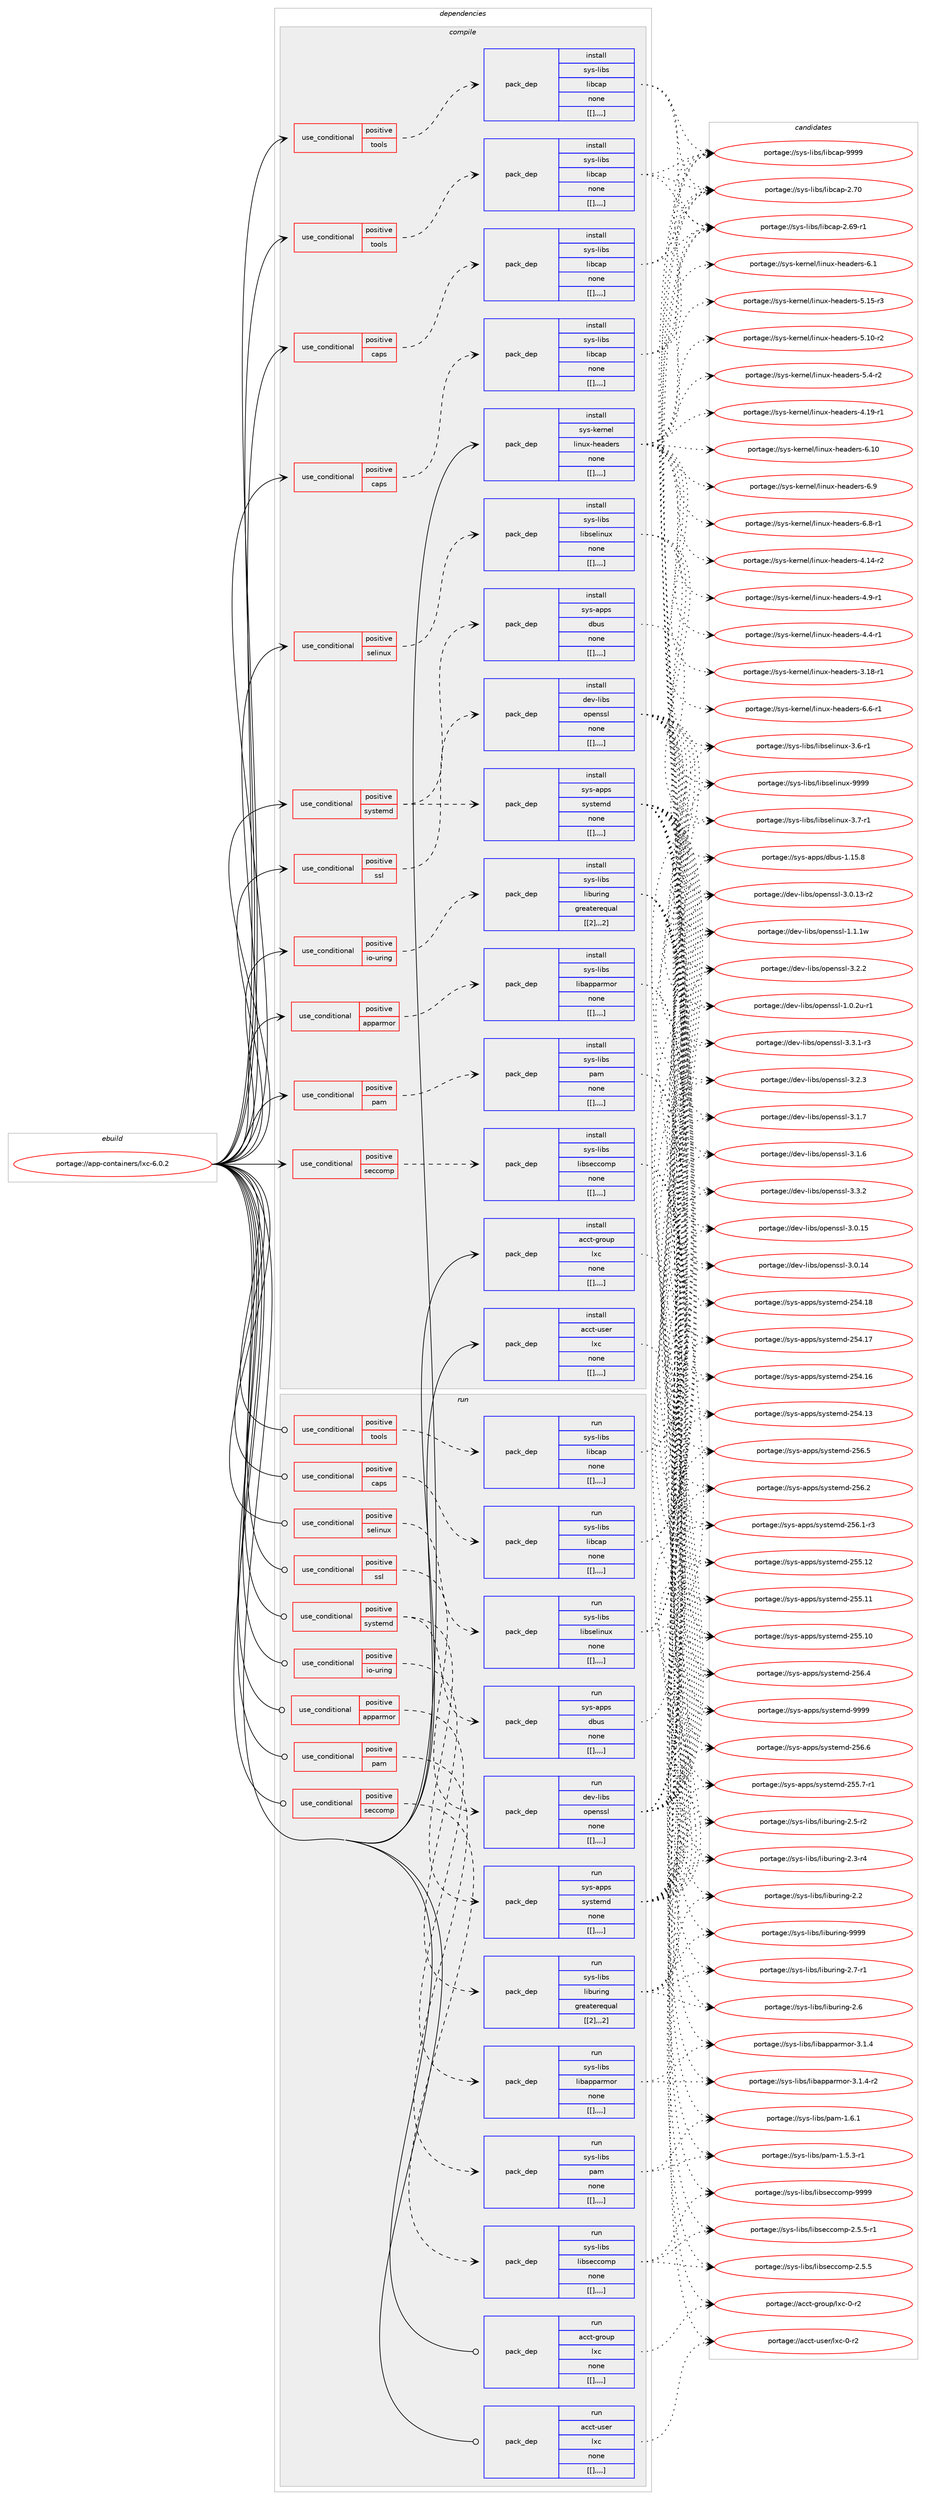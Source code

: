digraph prolog {

# *************
# Graph options
# *************

newrank=true;
concentrate=true;
compound=true;
graph [rankdir=LR,fontname=Helvetica,fontsize=10,ranksep=1.5];#, ranksep=2.5, nodesep=0.2];
edge  [arrowhead=vee];
node  [fontname=Helvetica,fontsize=10];

# **********
# The ebuild
# **********

subgraph cluster_leftcol {
color=gray;
label=<<i>ebuild</i>>;
id [label="portage://app-containers/lxc-6.0.2", color=red, width=4, href="../app-containers/lxc-6.0.2.svg"];
}

# ****************
# The dependencies
# ****************

subgraph cluster_midcol {
color=gray;
label=<<i>dependencies</i>>;
subgraph cluster_compile {
fillcolor="#eeeeee";
style=filled;
label=<<i>compile</i>>;
subgraph cond3276 {
dependency11969 [label=<<TABLE BORDER="0" CELLBORDER="1" CELLSPACING="0" CELLPADDING="4"><TR><TD ROWSPAN="3" CELLPADDING="10">use_conditional</TD></TR><TR><TD>positive</TD></TR><TR><TD>apparmor</TD></TR></TABLE>>, shape=none, color=red];
subgraph pack8631 {
dependency11970 [label=<<TABLE BORDER="0" CELLBORDER="1" CELLSPACING="0" CELLPADDING="4" WIDTH="220"><TR><TD ROWSPAN="6" CELLPADDING="30">pack_dep</TD></TR><TR><TD WIDTH="110">install</TD></TR><TR><TD>sys-libs</TD></TR><TR><TD>libapparmor</TD></TR><TR><TD>none</TD></TR><TR><TD>[[],,,,]</TD></TR></TABLE>>, shape=none, color=blue];
}
dependency11969:e -> dependency11970:w [weight=20,style="dashed",arrowhead="vee"];
}
id:e -> dependency11969:w [weight=20,style="solid",arrowhead="vee"];
subgraph cond3277 {
dependency11971 [label=<<TABLE BORDER="0" CELLBORDER="1" CELLSPACING="0" CELLPADDING="4"><TR><TD ROWSPAN="3" CELLPADDING="10">use_conditional</TD></TR><TR><TD>positive</TD></TR><TR><TD>caps</TD></TR></TABLE>>, shape=none, color=red];
subgraph pack8632 {
dependency11972 [label=<<TABLE BORDER="0" CELLBORDER="1" CELLSPACING="0" CELLPADDING="4" WIDTH="220"><TR><TD ROWSPAN="6" CELLPADDING="30">pack_dep</TD></TR><TR><TD WIDTH="110">install</TD></TR><TR><TD>sys-libs</TD></TR><TR><TD>libcap</TD></TR><TR><TD>none</TD></TR><TR><TD>[[],,,,]</TD></TR></TABLE>>, shape=none, color=blue];
}
dependency11971:e -> dependency11972:w [weight=20,style="dashed",arrowhead="vee"];
}
id:e -> dependency11971:w [weight=20,style="solid",arrowhead="vee"];
subgraph cond3278 {
dependency11973 [label=<<TABLE BORDER="0" CELLBORDER="1" CELLSPACING="0" CELLPADDING="4"><TR><TD ROWSPAN="3" CELLPADDING="10">use_conditional</TD></TR><TR><TD>positive</TD></TR><TR><TD>caps</TD></TR></TABLE>>, shape=none, color=red];
subgraph pack8633 {
dependency11974 [label=<<TABLE BORDER="0" CELLBORDER="1" CELLSPACING="0" CELLPADDING="4" WIDTH="220"><TR><TD ROWSPAN="6" CELLPADDING="30">pack_dep</TD></TR><TR><TD WIDTH="110">install</TD></TR><TR><TD>sys-libs</TD></TR><TR><TD>libcap</TD></TR><TR><TD>none</TD></TR><TR><TD>[[],,,,]</TD></TR></TABLE>>, shape=none, color=blue];
}
dependency11973:e -> dependency11974:w [weight=20,style="dashed",arrowhead="vee"];
}
id:e -> dependency11973:w [weight=20,style="solid",arrowhead="vee"];
subgraph cond3279 {
dependency11975 [label=<<TABLE BORDER="0" CELLBORDER="1" CELLSPACING="0" CELLPADDING="4"><TR><TD ROWSPAN="3" CELLPADDING="10">use_conditional</TD></TR><TR><TD>positive</TD></TR><TR><TD>io-uring</TD></TR></TABLE>>, shape=none, color=red];
subgraph pack8634 {
dependency11976 [label=<<TABLE BORDER="0" CELLBORDER="1" CELLSPACING="0" CELLPADDING="4" WIDTH="220"><TR><TD ROWSPAN="6" CELLPADDING="30">pack_dep</TD></TR><TR><TD WIDTH="110">install</TD></TR><TR><TD>sys-libs</TD></TR><TR><TD>liburing</TD></TR><TR><TD>greaterequal</TD></TR><TR><TD>[[2],,,2]</TD></TR></TABLE>>, shape=none, color=blue];
}
dependency11975:e -> dependency11976:w [weight=20,style="dashed",arrowhead="vee"];
}
id:e -> dependency11975:w [weight=20,style="solid",arrowhead="vee"];
subgraph cond3280 {
dependency11977 [label=<<TABLE BORDER="0" CELLBORDER="1" CELLSPACING="0" CELLPADDING="4"><TR><TD ROWSPAN="3" CELLPADDING="10">use_conditional</TD></TR><TR><TD>positive</TD></TR><TR><TD>pam</TD></TR></TABLE>>, shape=none, color=red];
subgraph pack8635 {
dependency11978 [label=<<TABLE BORDER="0" CELLBORDER="1" CELLSPACING="0" CELLPADDING="4" WIDTH="220"><TR><TD ROWSPAN="6" CELLPADDING="30">pack_dep</TD></TR><TR><TD WIDTH="110">install</TD></TR><TR><TD>sys-libs</TD></TR><TR><TD>pam</TD></TR><TR><TD>none</TD></TR><TR><TD>[[],,,,]</TD></TR></TABLE>>, shape=none, color=blue];
}
dependency11977:e -> dependency11978:w [weight=20,style="dashed",arrowhead="vee"];
}
id:e -> dependency11977:w [weight=20,style="solid",arrowhead="vee"];
subgraph cond3281 {
dependency11979 [label=<<TABLE BORDER="0" CELLBORDER="1" CELLSPACING="0" CELLPADDING="4"><TR><TD ROWSPAN="3" CELLPADDING="10">use_conditional</TD></TR><TR><TD>positive</TD></TR><TR><TD>seccomp</TD></TR></TABLE>>, shape=none, color=red];
subgraph pack8636 {
dependency11980 [label=<<TABLE BORDER="0" CELLBORDER="1" CELLSPACING="0" CELLPADDING="4" WIDTH="220"><TR><TD ROWSPAN="6" CELLPADDING="30">pack_dep</TD></TR><TR><TD WIDTH="110">install</TD></TR><TR><TD>sys-libs</TD></TR><TR><TD>libseccomp</TD></TR><TR><TD>none</TD></TR><TR><TD>[[],,,,]</TD></TR></TABLE>>, shape=none, color=blue];
}
dependency11979:e -> dependency11980:w [weight=20,style="dashed",arrowhead="vee"];
}
id:e -> dependency11979:w [weight=20,style="solid",arrowhead="vee"];
subgraph cond3282 {
dependency11981 [label=<<TABLE BORDER="0" CELLBORDER="1" CELLSPACING="0" CELLPADDING="4"><TR><TD ROWSPAN="3" CELLPADDING="10">use_conditional</TD></TR><TR><TD>positive</TD></TR><TR><TD>selinux</TD></TR></TABLE>>, shape=none, color=red];
subgraph pack8637 {
dependency11982 [label=<<TABLE BORDER="0" CELLBORDER="1" CELLSPACING="0" CELLPADDING="4" WIDTH="220"><TR><TD ROWSPAN="6" CELLPADDING="30">pack_dep</TD></TR><TR><TD WIDTH="110">install</TD></TR><TR><TD>sys-libs</TD></TR><TR><TD>libselinux</TD></TR><TR><TD>none</TD></TR><TR><TD>[[],,,,]</TD></TR></TABLE>>, shape=none, color=blue];
}
dependency11981:e -> dependency11982:w [weight=20,style="dashed",arrowhead="vee"];
}
id:e -> dependency11981:w [weight=20,style="solid",arrowhead="vee"];
subgraph cond3283 {
dependency11983 [label=<<TABLE BORDER="0" CELLBORDER="1" CELLSPACING="0" CELLPADDING="4"><TR><TD ROWSPAN="3" CELLPADDING="10">use_conditional</TD></TR><TR><TD>positive</TD></TR><TR><TD>ssl</TD></TR></TABLE>>, shape=none, color=red];
subgraph pack8638 {
dependency11984 [label=<<TABLE BORDER="0" CELLBORDER="1" CELLSPACING="0" CELLPADDING="4" WIDTH="220"><TR><TD ROWSPAN="6" CELLPADDING="30">pack_dep</TD></TR><TR><TD WIDTH="110">install</TD></TR><TR><TD>dev-libs</TD></TR><TR><TD>openssl</TD></TR><TR><TD>none</TD></TR><TR><TD>[[],,,,]</TD></TR></TABLE>>, shape=none, color=blue];
}
dependency11983:e -> dependency11984:w [weight=20,style="dashed",arrowhead="vee"];
}
id:e -> dependency11983:w [weight=20,style="solid",arrowhead="vee"];
subgraph cond3284 {
dependency11985 [label=<<TABLE BORDER="0" CELLBORDER="1" CELLSPACING="0" CELLPADDING="4"><TR><TD ROWSPAN="3" CELLPADDING="10">use_conditional</TD></TR><TR><TD>positive</TD></TR><TR><TD>systemd</TD></TR></TABLE>>, shape=none, color=red];
subgraph pack8639 {
dependency11986 [label=<<TABLE BORDER="0" CELLBORDER="1" CELLSPACING="0" CELLPADDING="4" WIDTH="220"><TR><TD ROWSPAN="6" CELLPADDING="30">pack_dep</TD></TR><TR><TD WIDTH="110">install</TD></TR><TR><TD>sys-apps</TD></TR><TR><TD>dbus</TD></TR><TR><TD>none</TD></TR><TR><TD>[[],,,,]</TD></TR></TABLE>>, shape=none, color=blue];
}
dependency11985:e -> dependency11986:w [weight=20,style="dashed",arrowhead="vee"];
subgraph pack8640 {
dependency11987 [label=<<TABLE BORDER="0" CELLBORDER="1" CELLSPACING="0" CELLPADDING="4" WIDTH="220"><TR><TD ROWSPAN="6" CELLPADDING="30">pack_dep</TD></TR><TR><TD WIDTH="110">install</TD></TR><TR><TD>sys-apps</TD></TR><TR><TD>systemd</TD></TR><TR><TD>none</TD></TR><TR><TD>[[],,,,]</TD></TR></TABLE>>, shape=none, color=blue];
}
dependency11985:e -> dependency11987:w [weight=20,style="dashed",arrowhead="vee"];
}
id:e -> dependency11985:w [weight=20,style="solid",arrowhead="vee"];
subgraph cond3285 {
dependency11988 [label=<<TABLE BORDER="0" CELLBORDER="1" CELLSPACING="0" CELLPADDING="4"><TR><TD ROWSPAN="3" CELLPADDING="10">use_conditional</TD></TR><TR><TD>positive</TD></TR><TR><TD>tools</TD></TR></TABLE>>, shape=none, color=red];
subgraph pack8641 {
dependency11989 [label=<<TABLE BORDER="0" CELLBORDER="1" CELLSPACING="0" CELLPADDING="4" WIDTH="220"><TR><TD ROWSPAN="6" CELLPADDING="30">pack_dep</TD></TR><TR><TD WIDTH="110">install</TD></TR><TR><TD>sys-libs</TD></TR><TR><TD>libcap</TD></TR><TR><TD>none</TD></TR><TR><TD>[[],,,,]</TD></TR></TABLE>>, shape=none, color=blue];
}
dependency11988:e -> dependency11989:w [weight=20,style="dashed",arrowhead="vee"];
}
id:e -> dependency11988:w [weight=20,style="solid",arrowhead="vee"];
subgraph cond3286 {
dependency11990 [label=<<TABLE BORDER="0" CELLBORDER="1" CELLSPACING="0" CELLPADDING="4"><TR><TD ROWSPAN="3" CELLPADDING="10">use_conditional</TD></TR><TR><TD>positive</TD></TR><TR><TD>tools</TD></TR></TABLE>>, shape=none, color=red];
subgraph pack8642 {
dependency11991 [label=<<TABLE BORDER="0" CELLBORDER="1" CELLSPACING="0" CELLPADDING="4" WIDTH="220"><TR><TD ROWSPAN="6" CELLPADDING="30">pack_dep</TD></TR><TR><TD WIDTH="110">install</TD></TR><TR><TD>sys-libs</TD></TR><TR><TD>libcap</TD></TR><TR><TD>none</TD></TR><TR><TD>[[],,,,]</TD></TR></TABLE>>, shape=none, color=blue];
}
dependency11990:e -> dependency11991:w [weight=20,style="dashed",arrowhead="vee"];
}
id:e -> dependency11990:w [weight=20,style="solid",arrowhead="vee"];
subgraph pack8643 {
dependency11992 [label=<<TABLE BORDER="0" CELLBORDER="1" CELLSPACING="0" CELLPADDING="4" WIDTH="220"><TR><TD ROWSPAN="6" CELLPADDING="30">pack_dep</TD></TR><TR><TD WIDTH="110">install</TD></TR><TR><TD>acct-group</TD></TR><TR><TD>lxc</TD></TR><TR><TD>none</TD></TR><TR><TD>[[],,,,]</TD></TR></TABLE>>, shape=none, color=blue];
}
id:e -> dependency11992:w [weight=20,style="solid",arrowhead="vee"];
subgraph pack8644 {
dependency11993 [label=<<TABLE BORDER="0" CELLBORDER="1" CELLSPACING="0" CELLPADDING="4" WIDTH="220"><TR><TD ROWSPAN="6" CELLPADDING="30">pack_dep</TD></TR><TR><TD WIDTH="110">install</TD></TR><TR><TD>acct-user</TD></TR><TR><TD>lxc</TD></TR><TR><TD>none</TD></TR><TR><TD>[[],,,,]</TD></TR></TABLE>>, shape=none, color=blue];
}
id:e -> dependency11993:w [weight=20,style="solid",arrowhead="vee"];
subgraph pack8645 {
dependency11994 [label=<<TABLE BORDER="0" CELLBORDER="1" CELLSPACING="0" CELLPADDING="4" WIDTH="220"><TR><TD ROWSPAN="6" CELLPADDING="30">pack_dep</TD></TR><TR><TD WIDTH="110">install</TD></TR><TR><TD>sys-kernel</TD></TR><TR><TD>linux-headers</TD></TR><TR><TD>none</TD></TR><TR><TD>[[],,,,]</TD></TR></TABLE>>, shape=none, color=blue];
}
id:e -> dependency11994:w [weight=20,style="solid",arrowhead="vee"];
}
subgraph cluster_compileandrun {
fillcolor="#eeeeee";
style=filled;
label=<<i>compile and run</i>>;
}
subgraph cluster_run {
fillcolor="#eeeeee";
style=filled;
label=<<i>run</i>>;
subgraph cond3287 {
dependency11995 [label=<<TABLE BORDER="0" CELLBORDER="1" CELLSPACING="0" CELLPADDING="4"><TR><TD ROWSPAN="3" CELLPADDING="10">use_conditional</TD></TR><TR><TD>positive</TD></TR><TR><TD>apparmor</TD></TR></TABLE>>, shape=none, color=red];
subgraph pack8646 {
dependency11996 [label=<<TABLE BORDER="0" CELLBORDER="1" CELLSPACING="0" CELLPADDING="4" WIDTH="220"><TR><TD ROWSPAN="6" CELLPADDING="30">pack_dep</TD></TR><TR><TD WIDTH="110">run</TD></TR><TR><TD>sys-libs</TD></TR><TR><TD>libapparmor</TD></TR><TR><TD>none</TD></TR><TR><TD>[[],,,,]</TD></TR></TABLE>>, shape=none, color=blue];
}
dependency11995:e -> dependency11996:w [weight=20,style="dashed",arrowhead="vee"];
}
id:e -> dependency11995:w [weight=20,style="solid",arrowhead="odot"];
subgraph cond3288 {
dependency11997 [label=<<TABLE BORDER="0" CELLBORDER="1" CELLSPACING="0" CELLPADDING="4"><TR><TD ROWSPAN="3" CELLPADDING="10">use_conditional</TD></TR><TR><TD>positive</TD></TR><TR><TD>caps</TD></TR></TABLE>>, shape=none, color=red];
subgraph pack8647 {
dependency11998 [label=<<TABLE BORDER="0" CELLBORDER="1" CELLSPACING="0" CELLPADDING="4" WIDTH="220"><TR><TD ROWSPAN="6" CELLPADDING="30">pack_dep</TD></TR><TR><TD WIDTH="110">run</TD></TR><TR><TD>sys-libs</TD></TR><TR><TD>libcap</TD></TR><TR><TD>none</TD></TR><TR><TD>[[],,,,]</TD></TR></TABLE>>, shape=none, color=blue];
}
dependency11997:e -> dependency11998:w [weight=20,style="dashed",arrowhead="vee"];
}
id:e -> dependency11997:w [weight=20,style="solid",arrowhead="odot"];
subgraph cond3289 {
dependency11999 [label=<<TABLE BORDER="0" CELLBORDER="1" CELLSPACING="0" CELLPADDING="4"><TR><TD ROWSPAN="3" CELLPADDING="10">use_conditional</TD></TR><TR><TD>positive</TD></TR><TR><TD>io-uring</TD></TR></TABLE>>, shape=none, color=red];
subgraph pack8648 {
dependency12000 [label=<<TABLE BORDER="0" CELLBORDER="1" CELLSPACING="0" CELLPADDING="4" WIDTH="220"><TR><TD ROWSPAN="6" CELLPADDING="30">pack_dep</TD></TR><TR><TD WIDTH="110">run</TD></TR><TR><TD>sys-libs</TD></TR><TR><TD>liburing</TD></TR><TR><TD>greaterequal</TD></TR><TR><TD>[[2],,,2]</TD></TR></TABLE>>, shape=none, color=blue];
}
dependency11999:e -> dependency12000:w [weight=20,style="dashed",arrowhead="vee"];
}
id:e -> dependency11999:w [weight=20,style="solid",arrowhead="odot"];
subgraph cond3290 {
dependency12001 [label=<<TABLE BORDER="0" CELLBORDER="1" CELLSPACING="0" CELLPADDING="4"><TR><TD ROWSPAN="3" CELLPADDING="10">use_conditional</TD></TR><TR><TD>positive</TD></TR><TR><TD>pam</TD></TR></TABLE>>, shape=none, color=red];
subgraph pack8649 {
dependency12002 [label=<<TABLE BORDER="0" CELLBORDER="1" CELLSPACING="0" CELLPADDING="4" WIDTH="220"><TR><TD ROWSPAN="6" CELLPADDING="30">pack_dep</TD></TR><TR><TD WIDTH="110">run</TD></TR><TR><TD>sys-libs</TD></TR><TR><TD>pam</TD></TR><TR><TD>none</TD></TR><TR><TD>[[],,,,]</TD></TR></TABLE>>, shape=none, color=blue];
}
dependency12001:e -> dependency12002:w [weight=20,style="dashed",arrowhead="vee"];
}
id:e -> dependency12001:w [weight=20,style="solid",arrowhead="odot"];
subgraph cond3291 {
dependency12003 [label=<<TABLE BORDER="0" CELLBORDER="1" CELLSPACING="0" CELLPADDING="4"><TR><TD ROWSPAN="3" CELLPADDING="10">use_conditional</TD></TR><TR><TD>positive</TD></TR><TR><TD>seccomp</TD></TR></TABLE>>, shape=none, color=red];
subgraph pack8650 {
dependency12004 [label=<<TABLE BORDER="0" CELLBORDER="1" CELLSPACING="0" CELLPADDING="4" WIDTH="220"><TR><TD ROWSPAN="6" CELLPADDING="30">pack_dep</TD></TR><TR><TD WIDTH="110">run</TD></TR><TR><TD>sys-libs</TD></TR><TR><TD>libseccomp</TD></TR><TR><TD>none</TD></TR><TR><TD>[[],,,,]</TD></TR></TABLE>>, shape=none, color=blue];
}
dependency12003:e -> dependency12004:w [weight=20,style="dashed",arrowhead="vee"];
}
id:e -> dependency12003:w [weight=20,style="solid",arrowhead="odot"];
subgraph cond3292 {
dependency12005 [label=<<TABLE BORDER="0" CELLBORDER="1" CELLSPACING="0" CELLPADDING="4"><TR><TD ROWSPAN="3" CELLPADDING="10">use_conditional</TD></TR><TR><TD>positive</TD></TR><TR><TD>selinux</TD></TR></TABLE>>, shape=none, color=red];
subgraph pack8651 {
dependency12006 [label=<<TABLE BORDER="0" CELLBORDER="1" CELLSPACING="0" CELLPADDING="4" WIDTH="220"><TR><TD ROWSPAN="6" CELLPADDING="30">pack_dep</TD></TR><TR><TD WIDTH="110">run</TD></TR><TR><TD>sys-libs</TD></TR><TR><TD>libselinux</TD></TR><TR><TD>none</TD></TR><TR><TD>[[],,,,]</TD></TR></TABLE>>, shape=none, color=blue];
}
dependency12005:e -> dependency12006:w [weight=20,style="dashed",arrowhead="vee"];
}
id:e -> dependency12005:w [weight=20,style="solid",arrowhead="odot"];
subgraph cond3293 {
dependency12007 [label=<<TABLE BORDER="0" CELLBORDER="1" CELLSPACING="0" CELLPADDING="4"><TR><TD ROWSPAN="3" CELLPADDING="10">use_conditional</TD></TR><TR><TD>positive</TD></TR><TR><TD>ssl</TD></TR></TABLE>>, shape=none, color=red];
subgraph pack8652 {
dependency12008 [label=<<TABLE BORDER="0" CELLBORDER="1" CELLSPACING="0" CELLPADDING="4" WIDTH="220"><TR><TD ROWSPAN="6" CELLPADDING="30">pack_dep</TD></TR><TR><TD WIDTH="110">run</TD></TR><TR><TD>dev-libs</TD></TR><TR><TD>openssl</TD></TR><TR><TD>none</TD></TR><TR><TD>[[],,,,]</TD></TR></TABLE>>, shape=none, color=blue];
}
dependency12007:e -> dependency12008:w [weight=20,style="dashed",arrowhead="vee"];
}
id:e -> dependency12007:w [weight=20,style="solid",arrowhead="odot"];
subgraph cond3294 {
dependency12009 [label=<<TABLE BORDER="0" CELLBORDER="1" CELLSPACING="0" CELLPADDING="4"><TR><TD ROWSPAN="3" CELLPADDING="10">use_conditional</TD></TR><TR><TD>positive</TD></TR><TR><TD>systemd</TD></TR></TABLE>>, shape=none, color=red];
subgraph pack8653 {
dependency12010 [label=<<TABLE BORDER="0" CELLBORDER="1" CELLSPACING="0" CELLPADDING="4" WIDTH="220"><TR><TD ROWSPAN="6" CELLPADDING="30">pack_dep</TD></TR><TR><TD WIDTH="110">run</TD></TR><TR><TD>sys-apps</TD></TR><TR><TD>dbus</TD></TR><TR><TD>none</TD></TR><TR><TD>[[],,,,]</TD></TR></TABLE>>, shape=none, color=blue];
}
dependency12009:e -> dependency12010:w [weight=20,style="dashed",arrowhead="vee"];
subgraph pack8654 {
dependency12011 [label=<<TABLE BORDER="0" CELLBORDER="1" CELLSPACING="0" CELLPADDING="4" WIDTH="220"><TR><TD ROWSPAN="6" CELLPADDING="30">pack_dep</TD></TR><TR><TD WIDTH="110">run</TD></TR><TR><TD>sys-apps</TD></TR><TR><TD>systemd</TD></TR><TR><TD>none</TD></TR><TR><TD>[[],,,,]</TD></TR></TABLE>>, shape=none, color=blue];
}
dependency12009:e -> dependency12011:w [weight=20,style="dashed",arrowhead="vee"];
}
id:e -> dependency12009:w [weight=20,style="solid",arrowhead="odot"];
subgraph cond3295 {
dependency12012 [label=<<TABLE BORDER="0" CELLBORDER="1" CELLSPACING="0" CELLPADDING="4"><TR><TD ROWSPAN="3" CELLPADDING="10">use_conditional</TD></TR><TR><TD>positive</TD></TR><TR><TD>tools</TD></TR></TABLE>>, shape=none, color=red];
subgraph pack8655 {
dependency12013 [label=<<TABLE BORDER="0" CELLBORDER="1" CELLSPACING="0" CELLPADDING="4" WIDTH="220"><TR><TD ROWSPAN="6" CELLPADDING="30">pack_dep</TD></TR><TR><TD WIDTH="110">run</TD></TR><TR><TD>sys-libs</TD></TR><TR><TD>libcap</TD></TR><TR><TD>none</TD></TR><TR><TD>[[],,,,]</TD></TR></TABLE>>, shape=none, color=blue];
}
dependency12012:e -> dependency12013:w [weight=20,style="dashed",arrowhead="vee"];
}
id:e -> dependency12012:w [weight=20,style="solid",arrowhead="odot"];
subgraph pack8656 {
dependency12014 [label=<<TABLE BORDER="0" CELLBORDER="1" CELLSPACING="0" CELLPADDING="4" WIDTH="220"><TR><TD ROWSPAN="6" CELLPADDING="30">pack_dep</TD></TR><TR><TD WIDTH="110">run</TD></TR><TR><TD>acct-group</TD></TR><TR><TD>lxc</TD></TR><TR><TD>none</TD></TR><TR><TD>[[],,,,]</TD></TR></TABLE>>, shape=none, color=blue];
}
id:e -> dependency12014:w [weight=20,style="solid",arrowhead="odot"];
subgraph pack8657 {
dependency12015 [label=<<TABLE BORDER="0" CELLBORDER="1" CELLSPACING="0" CELLPADDING="4" WIDTH="220"><TR><TD ROWSPAN="6" CELLPADDING="30">pack_dep</TD></TR><TR><TD WIDTH="110">run</TD></TR><TR><TD>acct-user</TD></TR><TR><TD>lxc</TD></TR><TR><TD>none</TD></TR><TR><TD>[[],,,,]</TD></TR></TABLE>>, shape=none, color=blue];
}
id:e -> dependency12015:w [weight=20,style="solid",arrowhead="odot"];
}
}

# **************
# The candidates
# **************

subgraph cluster_choices {
rank=same;
color=gray;
label=<<i>candidates</i>>;

subgraph choice8631 {
color=black;
nodesep=1;
choice1151211154510810598115471081059897112112971141091111144551464946524511450 [label="portage://sys-libs/libapparmor-3.1.4-r2", color=red, width=4,href="../sys-libs/libapparmor-3.1.4-r2.svg"];
choice115121115451081059811547108105989711211297114109111114455146494652 [label="portage://sys-libs/libapparmor-3.1.4", color=red, width=4,href="../sys-libs/libapparmor-3.1.4.svg"];
dependency11970:e -> choice1151211154510810598115471081059897112112971141091111144551464946524511450:w [style=dotted,weight="100"];
dependency11970:e -> choice115121115451081059811547108105989711211297114109111114455146494652:w [style=dotted,weight="100"];
}
subgraph choice8632 {
color=black;
nodesep=1;
choice1151211154510810598115471081059899971124557575757 [label="portage://sys-libs/libcap-9999", color=red, width=4,href="../sys-libs/libcap-9999.svg"];
choice1151211154510810598115471081059899971124550465548 [label="portage://sys-libs/libcap-2.70", color=red, width=4,href="../sys-libs/libcap-2.70.svg"];
choice11512111545108105981154710810598999711245504654574511449 [label="portage://sys-libs/libcap-2.69-r1", color=red, width=4,href="../sys-libs/libcap-2.69-r1.svg"];
dependency11972:e -> choice1151211154510810598115471081059899971124557575757:w [style=dotted,weight="100"];
dependency11972:e -> choice1151211154510810598115471081059899971124550465548:w [style=dotted,weight="100"];
dependency11972:e -> choice11512111545108105981154710810598999711245504654574511449:w [style=dotted,weight="100"];
}
subgraph choice8633 {
color=black;
nodesep=1;
choice1151211154510810598115471081059899971124557575757 [label="portage://sys-libs/libcap-9999", color=red, width=4,href="../sys-libs/libcap-9999.svg"];
choice1151211154510810598115471081059899971124550465548 [label="portage://sys-libs/libcap-2.70", color=red, width=4,href="../sys-libs/libcap-2.70.svg"];
choice11512111545108105981154710810598999711245504654574511449 [label="portage://sys-libs/libcap-2.69-r1", color=red, width=4,href="../sys-libs/libcap-2.69-r1.svg"];
dependency11974:e -> choice1151211154510810598115471081059899971124557575757:w [style=dotted,weight="100"];
dependency11974:e -> choice1151211154510810598115471081059899971124550465548:w [style=dotted,weight="100"];
dependency11974:e -> choice11512111545108105981154710810598999711245504654574511449:w [style=dotted,weight="100"];
}
subgraph choice8634 {
color=black;
nodesep=1;
choice115121115451081059811547108105981171141051101034557575757 [label="portage://sys-libs/liburing-9999", color=red, width=4,href="../sys-libs/liburing-9999.svg"];
choice11512111545108105981154710810598117114105110103455046554511449 [label="portage://sys-libs/liburing-2.7-r1", color=red, width=4,href="../sys-libs/liburing-2.7-r1.svg"];
choice1151211154510810598115471081059811711410511010345504654 [label="portage://sys-libs/liburing-2.6", color=red, width=4,href="../sys-libs/liburing-2.6.svg"];
choice11512111545108105981154710810598117114105110103455046534511450 [label="portage://sys-libs/liburing-2.5-r2", color=red, width=4,href="../sys-libs/liburing-2.5-r2.svg"];
choice11512111545108105981154710810598117114105110103455046514511452 [label="portage://sys-libs/liburing-2.3-r4", color=red, width=4,href="../sys-libs/liburing-2.3-r4.svg"];
choice1151211154510810598115471081059811711410511010345504650 [label="portage://sys-libs/liburing-2.2", color=red, width=4,href="../sys-libs/liburing-2.2.svg"];
dependency11976:e -> choice115121115451081059811547108105981171141051101034557575757:w [style=dotted,weight="100"];
dependency11976:e -> choice11512111545108105981154710810598117114105110103455046554511449:w [style=dotted,weight="100"];
dependency11976:e -> choice1151211154510810598115471081059811711410511010345504654:w [style=dotted,weight="100"];
dependency11976:e -> choice11512111545108105981154710810598117114105110103455046534511450:w [style=dotted,weight="100"];
dependency11976:e -> choice11512111545108105981154710810598117114105110103455046514511452:w [style=dotted,weight="100"];
dependency11976:e -> choice1151211154510810598115471081059811711410511010345504650:w [style=dotted,weight="100"];
}
subgraph choice8635 {
color=black;
nodesep=1;
choice11512111545108105981154711297109454946544649 [label="portage://sys-libs/pam-1.6.1", color=red, width=4,href="../sys-libs/pam-1.6.1.svg"];
choice115121115451081059811547112971094549465346514511449 [label="portage://sys-libs/pam-1.5.3-r1", color=red, width=4,href="../sys-libs/pam-1.5.3-r1.svg"];
dependency11978:e -> choice11512111545108105981154711297109454946544649:w [style=dotted,weight="100"];
dependency11978:e -> choice115121115451081059811547112971094549465346514511449:w [style=dotted,weight="100"];
}
subgraph choice8636 {
color=black;
nodesep=1;
choice1151211154510810598115471081059811510199991111091124557575757 [label="portage://sys-libs/libseccomp-9999", color=red, width=4,href="../sys-libs/libseccomp-9999.svg"];
choice1151211154510810598115471081059811510199991111091124550465346534511449 [label="portage://sys-libs/libseccomp-2.5.5-r1", color=red, width=4,href="../sys-libs/libseccomp-2.5.5-r1.svg"];
choice115121115451081059811547108105981151019999111109112455046534653 [label="portage://sys-libs/libseccomp-2.5.5", color=red, width=4,href="../sys-libs/libseccomp-2.5.5.svg"];
dependency11980:e -> choice1151211154510810598115471081059811510199991111091124557575757:w [style=dotted,weight="100"];
dependency11980:e -> choice1151211154510810598115471081059811510199991111091124550465346534511449:w [style=dotted,weight="100"];
dependency11980:e -> choice115121115451081059811547108105981151019999111109112455046534653:w [style=dotted,weight="100"];
}
subgraph choice8637 {
color=black;
nodesep=1;
choice115121115451081059811547108105981151011081051101171204557575757 [label="portage://sys-libs/libselinux-9999", color=red, width=4,href="../sys-libs/libselinux-9999.svg"];
choice11512111545108105981154710810598115101108105110117120455146554511449 [label="portage://sys-libs/libselinux-3.7-r1", color=red, width=4,href="../sys-libs/libselinux-3.7-r1.svg"];
choice11512111545108105981154710810598115101108105110117120455146544511449 [label="portage://sys-libs/libselinux-3.6-r1", color=red, width=4,href="../sys-libs/libselinux-3.6-r1.svg"];
dependency11982:e -> choice115121115451081059811547108105981151011081051101171204557575757:w [style=dotted,weight="100"];
dependency11982:e -> choice11512111545108105981154710810598115101108105110117120455146554511449:w [style=dotted,weight="100"];
dependency11982:e -> choice11512111545108105981154710810598115101108105110117120455146544511449:w [style=dotted,weight="100"];
}
subgraph choice8638 {
color=black;
nodesep=1;
choice100101118451081059811547111112101110115115108455146514650 [label="portage://dev-libs/openssl-3.3.2", color=red, width=4,href="../dev-libs/openssl-3.3.2.svg"];
choice1001011184510810598115471111121011101151151084551465146494511451 [label="portage://dev-libs/openssl-3.3.1-r3", color=red, width=4,href="../dev-libs/openssl-3.3.1-r3.svg"];
choice100101118451081059811547111112101110115115108455146504651 [label="portage://dev-libs/openssl-3.2.3", color=red, width=4,href="../dev-libs/openssl-3.2.3.svg"];
choice100101118451081059811547111112101110115115108455146504650 [label="portage://dev-libs/openssl-3.2.2", color=red, width=4,href="../dev-libs/openssl-3.2.2.svg"];
choice100101118451081059811547111112101110115115108455146494655 [label="portage://dev-libs/openssl-3.1.7", color=red, width=4,href="../dev-libs/openssl-3.1.7.svg"];
choice100101118451081059811547111112101110115115108455146494654 [label="portage://dev-libs/openssl-3.1.6", color=red, width=4,href="../dev-libs/openssl-3.1.6.svg"];
choice10010111845108105981154711111210111011511510845514648464953 [label="portage://dev-libs/openssl-3.0.15", color=red, width=4,href="../dev-libs/openssl-3.0.15.svg"];
choice10010111845108105981154711111210111011511510845514648464952 [label="portage://dev-libs/openssl-3.0.14", color=red, width=4,href="../dev-libs/openssl-3.0.14.svg"];
choice100101118451081059811547111112101110115115108455146484649514511450 [label="portage://dev-libs/openssl-3.0.13-r2", color=red, width=4,href="../dev-libs/openssl-3.0.13-r2.svg"];
choice100101118451081059811547111112101110115115108454946494649119 [label="portage://dev-libs/openssl-1.1.1w", color=red, width=4,href="../dev-libs/openssl-1.1.1w.svg"];
choice1001011184510810598115471111121011101151151084549464846501174511449 [label="portage://dev-libs/openssl-1.0.2u-r1", color=red, width=4,href="../dev-libs/openssl-1.0.2u-r1.svg"];
dependency11984:e -> choice100101118451081059811547111112101110115115108455146514650:w [style=dotted,weight="100"];
dependency11984:e -> choice1001011184510810598115471111121011101151151084551465146494511451:w [style=dotted,weight="100"];
dependency11984:e -> choice100101118451081059811547111112101110115115108455146504651:w [style=dotted,weight="100"];
dependency11984:e -> choice100101118451081059811547111112101110115115108455146504650:w [style=dotted,weight="100"];
dependency11984:e -> choice100101118451081059811547111112101110115115108455146494655:w [style=dotted,weight="100"];
dependency11984:e -> choice100101118451081059811547111112101110115115108455146494654:w [style=dotted,weight="100"];
dependency11984:e -> choice10010111845108105981154711111210111011511510845514648464953:w [style=dotted,weight="100"];
dependency11984:e -> choice10010111845108105981154711111210111011511510845514648464952:w [style=dotted,weight="100"];
dependency11984:e -> choice100101118451081059811547111112101110115115108455146484649514511450:w [style=dotted,weight="100"];
dependency11984:e -> choice100101118451081059811547111112101110115115108454946494649119:w [style=dotted,weight="100"];
dependency11984:e -> choice1001011184510810598115471111121011101151151084549464846501174511449:w [style=dotted,weight="100"];
}
subgraph choice8639 {
color=black;
nodesep=1;
choice1151211154597112112115471009811711545494649534656 [label="portage://sys-apps/dbus-1.15.8", color=red, width=4,href="../sys-apps/dbus-1.15.8.svg"];
dependency11986:e -> choice1151211154597112112115471009811711545494649534656:w [style=dotted,weight="100"];
}
subgraph choice8640 {
color=black;
nodesep=1;
choice1151211154597112112115471151211151161011091004557575757 [label="portage://sys-apps/systemd-9999", color=red, width=4,href="../sys-apps/systemd-9999.svg"];
choice115121115459711211211547115121115116101109100455053544654 [label="portage://sys-apps/systemd-256.6", color=red, width=4,href="../sys-apps/systemd-256.6.svg"];
choice115121115459711211211547115121115116101109100455053544653 [label="portage://sys-apps/systemd-256.5", color=red, width=4,href="../sys-apps/systemd-256.5.svg"];
choice115121115459711211211547115121115116101109100455053544652 [label="portage://sys-apps/systemd-256.4", color=red, width=4,href="../sys-apps/systemd-256.4.svg"];
choice115121115459711211211547115121115116101109100455053544650 [label="portage://sys-apps/systemd-256.2", color=red, width=4,href="../sys-apps/systemd-256.2.svg"];
choice1151211154597112112115471151211151161011091004550535446494511451 [label="portage://sys-apps/systemd-256.1-r3", color=red, width=4,href="../sys-apps/systemd-256.1-r3.svg"];
choice11512111545971121121154711512111511610110910045505353464950 [label="portage://sys-apps/systemd-255.12", color=red, width=4,href="../sys-apps/systemd-255.12.svg"];
choice11512111545971121121154711512111511610110910045505353464949 [label="portage://sys-apps/systemd-255.11", color=red, width=4,href="../sys-apps/systemd-255.11.svg"];
choice11512111545971121121154711512111511610110910045505353464948 [label="portage://sys-apps/systemd-255.10", color=red, width=4,href="../sys-apps/systemd-255.10.svg"];
choice1151211154597112112115471151211151161011091004550535346554511449 [label="portage://sys-apps/systemd-255.7-r1", color=red, width=4,href="../sys-apps/systemd-255.7-r1.svg"];
choice11512111545971121121154711512111511610110910045505352464956 [label="portage://sys-apps/systemd-254.18", color=red, width=4,href="../sys-apps/systemd-254.18.svg"];
choice11512111545971121121154711512111511610110910045505352464955 [label="portage://sys-apps/systemd-254.17", color=red, width=4,href="../sys-apps/systemd-254.17.svg"];
choice11512111545971121121154711512111511610110910045505352464954 [label="portage://sys-apps/systemd-254.16", color=red, width=4,href="../sys-apps/systemd-254.16.svg"];
choice11512111545971121121154711512111511610110910045505352464951 [label="portage://sys-apps/systemd-254.13", color=red, width=4,href="../sys-apps/systemd-254.13.svg"];
dependency11987:e -> choice1151211154597112112115471151211151161011091004557575757:w [style=dotted,weight="100"];
dependency11987:e -> choice115121115459711211211547115121115116101109100455053544654:w [style=dotted,weight="100"];
dependency11987:e -> choice115121115459711211211547115121115116101109100455053544653:w [style=dotted,weight="100"];
dependency11987:e -> choice115121115459711211211547115121115116101109100455053544652:w [style=dotted,weight="100"];
dependency11987:e -> choice115121115459711211211547115121115116101109100455053544650:w [style=dotted,weight="100"];
dependency11987:e -> choice1151211154597112112115471151211151161011091004550535446494511451:w [style=dotted,weight="100"];
dependency11987:e -> choice11512111545971121121154711512111511610110910045505353464950:w [style=dotted,weight="100"];
dependency11987:e -> choice11512111545971121121154711512111511610110910045505353464949:w [style=dotted,weight="100"];
dependency11987:e -> choice11512111545971121121154711512111511610110910045505353464948:w [style=dotted,weight="100"];
dependency11987:e -> choice1151211154597112112115471151211151161011091004550535346554511449:w [style=dotted,weight="100"];
dependency11987:e -> choice11512111545971121121154711512111511610110910045505352464956:w [style=dotted,weight="100"];
dependency11987:e -> choice11512111545971121121154711512111511610110910045505352464955:w [style=dotted,weight="100"];
dependency11987:e -> choice11512111545971121121154711512111511610110910045505352464954:w [style=dotted,weight="100"];
dependency11987:e -> choice11512111545971121121154711512111511610110910045505352464951:w [style=dotted,weight="100"];
}
subgraph choice8641 {
color=black;
nodesep=1;
choice1151211154510810598115471081059899971124557575757 [label="portage://sys-libs/libcap-9999", color=red, width=4,href="../sys-libs/libcap-9999.svg"];
choice1151211154510810598115471081059899971124550465548 [label="portage://sys-libs/libcap-2.70", color=red, width=4,href="../sys-libs/libcap-2.70.svg"];
choice11512111545108105981154710810598999711245504654574511449 [label="portage://sys-libs/libcap-2.69-r1", color=red, width=4,href="../sys-libs/libcap-2.69-r1.svg"];
dependency11989:e -> choice1151211154510810598115471081059899971124557575757:w [style=dotted,weight="100"];
dependency11989:e -> choice1151211154510810598115471081059899971124550465548:w [style=dotted,weight="100"];
dependency11989:e -> choice11512111545108105981154710810598999711245504654574511449:w [style=dotted,weight="100"];
}
subgraph choice8642 {
color=black;
nodesep=1;
choice1151211154510810598115471081059899971124557575757 [label="portage://sys-libs/libcap-9999", color=red, width=4,href="../sys-libs/libcap-9999.svg"];
choice1151211154510810598115471081059899971124550465548 [label="portage://sys-libs/libcap-2.70", color=red, width=4,href="../sys-libs/libcap-2.70.svg"];
choice11512111545108105981154710810598999711245504654574511449 [label="portage://sys-libs/libcap-2.69-r1", color=red, width=4,href="../sys-libs/libcap-2.69-r1.svg"];
dependency11991:e -> choice1151211154510810598115471081059899971124557575757:w [style=dotted,weight="100"];
dependency11991:e -> choice1151211154510810598115471081059899971124550465548:w [style=dotted,weight="100"];
dependency11991:e -> choice11512111545108105981154710810598999711245504654574511449:w [style=dotted,weight="100"];
}
subgraph choice8643 {
color=black;
nodesep=1;
choice97999911645103114111117112471081209945484511450 [label="portage://acct-group/lxc-0-r2", color=red, width=4,href="../acct-group/lxc-0-r2.svg"];
dependency11992:e -> choice97999911645103114111117112471081209945484511450:w [style=dotted,weight="100"];
}
subgraph choice8644 {
color=black;
nodesep=1;
choice97999911645117115101114471081209945484511450 [label="portage://acct-user/lxc-0-r2", color=red, width=4,href="../acct-user/lxc-0-r2.svg"];
dependency11993:e -> choice97999911645117115101114471081209945484511450:w [style=dotted,weight="100"];
}
subgraph choice8645 {
color=black;
nodesep=1;
choice115121115451071011141101011084710810511011712045104101971001011141154554464948 [label="portage://sys-kernel/linux-headers-6.10", color=red, width=4,href="../sys-kernel/linux-headers-6.10.svg"];
choice1151211154510710111411010110847108105110117120451041019710010111411545544657 [label="portage://sys-kernel/linux-headers-6.9", color=red, width=4,href="../sys-kernel/linux-headers-6.9.svg"];
choice11512111545107101114110101108471081051101171204510410197100101114115455446564511449 [label="portage://sys-kernel/linux-headers-6.8-r1", color=red, width=4,href="../sys-kernel/linux-headers-6.8-r1.svg"];
choice11512111545107101114110101108471081051101171204510410197100101114115455446544511449 [label="portage://sys-kernel/linux-headers-6.6-r1", color=red, width=4,href="../sys-kernel/linux-headers-6.6-r1.svg"];
choice1151211154510710111411010110847108105110117120451041019710010111411545544649 [label="portage://sys-kernel/linux-headers-6.1", color=red, width=4,href="../sys-kernel/linux-headers-6.1.svg"];
choice1151211154510710111411010110847108105110117120451041019710010111411545534649534511451 [label="portage://sys-kernel/linux-headers-5.15-r3", color=red, width=4,href="../sys-kernel/linux-headers-5.15-r3.svg"];
choice1151211154510710111411010110847108105110117120451041019710010111411545534649484511450 [label="portage://sys-kernel/linux-headers-5.10-r2", color=red, width=4,href="../sys-kernel/linux-headers-5.10-r2.svg"];
choice11512111545107101114110101108471081051101171204510410197100101114115455346524511450 [label="portage://sys-kernel/linux-headers-5.4-r2", color=red, width=4,href="../sys-kernel/linux-headers-5.4-r2.svg"];
choice1151211154510710111411010110847108105110117120451041019710010111411545524649574511449 [label="portage://sys-kernel/linux-headers-4.19-r1", color=red, width=4,href="../sys-kernel/linux-headers-4.19-r1.svg"];
choice1151211154510710111411010110847108105110117120451041019710010111411545524649524511450 [label="portage://sys-kernel/linux-headers-4.14-r2", color=red, width=4,href="../sys-kernel/linux-headers-4.14-r2.svg"];
choice11512111545107101114110101108471081051101171204510410197100101114115455246574511449 [label="portage://sys-kernel/linux-headers-4.9-r1", color=red, width=4,href="../sys-kernel/linux-headers-4.9-r1.svg"];
choice11512111545107101114110101108471081051101171204510410197100101114115455246524511449 [label="portage://sys-kernel/linux-headers-4.4-r1", color=red, width=4,href="../sys-kernel/linux-headers-4.4-r1.svg"];
choice1151211154510710111411010110847108105110117120451041019710010111411545514649564511449 [label="portage://sys-kernel/linux-headers-3.18-r1", color=red, width=4,href="../sys-kernel/linux-headers-3.18-r1.svg"];
dependency11994:e -> choice115121115451071011141101011084710810511011712045104101971001011141154554464948:w [style=dotted,weight="100"];
dependency11994:e -> choice1151211154510710111411010110847108105110117120451041019710010111411545544657:w [style=dotted,weight="100"];
dependency11994:e -> choice11512111545107101114110101108471081051101171204510410197100101114115455446564511449:w [style=dotted,weight="100"];
dependency11994:e -> choice11512111545107101114110101108471081051101171204510410197100101114115455446544511449:w [style=dotted,weight="100"];
dependency11994:e -> choice1151211154510710111411010110847108105110117120451041019710010111411545544649:w [style=dotted,weight="100"];
dependency11994:e -> choice1151211154510710111411010110847108105110117120451041019710010111411545534649534511451:w [style=dotted,weight="100"];
dependency11994:e -> choice1151211154510710111411010110847108105110117120451041019710010111411545534649484511450:w [style=dotted,weight="100"];
dependency11994:e -> choice11512111545107101114110101108471081051101171204510410197100101114115455346524511450:w [style=dotted,weight="100"];
dependency11994:e -> choice1151211154510710111411010110847108105110117120451041019710010111411545524649574511449:w [style=dotted,weight="100"];
dependency11994:e -> choice1151211154510710111411010110847108105110117120451041019710010111411545524649524511450:w [style=dotted,weight="100"];
dependency11994:e -> choice11512111545107101114110101108471081051101171204510410197100101114115455246574511449:w [style=dotted,weight="100"];
dependency11994:e -> choice11512111545107101114110101108471081051101171204510410197100101114115455246524511449:w [style=dotted,weight="100"];
dependency11994:e -> choice1151211154510710111411010110847108105110117120451041019710010111411545514649564511449:w [style=dotted,weight="100"];
}
subgraph choice8646 {
color=black;
nodesep=1;
choice1151211154510810598115471081059897112112971141091111144551464946524511450 [label="portage://sys-libs/libapparmor-3.1.4-r2", color=red, width=4,href="../sys-libs/libapparmor-3.1.4-r2.svg"];
choice115121115451081059811547108105989711211297114109111114455146494652 [label="portage://sys-libs/libapparmor-3.1.4", color=red, width=4,href="../sys-libs/libapparmor-3.1.4.svg"];
dependency11996:e -> choice1151211154510810598115471081059897112112971141091111144551464946524511450:w [style=dotted,weight="100"];
dependency11996:e -> choice115121115451081059811547108105989711211297114109111114455146494652:w [style=dotted,weight="100"];
}
subgraph choice8647 {
color=black;
nodesep=1;
choice1151211154510810598115471081059899971124557575757 [label="portage://sys-libs/libcap-9999", color=red, width=4,href="../sys-libs/libcap-9999.svg"];
choice1151211154510810598115471081059899971124550465548 [label="portage://sys-libs/libcap-2.70", color=red, width=4,href="../sys-libs/libcap-2.70.svg"];
choice11512111545108105981154710810598999711245504654574511449 [label="portage://sys-libs/libcap-2.69-r1", color=red, width=4,href="../sys-libs/libcap-2.69-r1.svg"];
dependency11998:e -> choice1151211154510810598115471081059899971124557575757:w [style=dotted,weight="100"];
dependency11998:e -> choice1151211154510810598115471081059899971124550465548:w [style=dotted,weight="100"];
dependency11998:e -> choice11512111545108105981154710810598999711245504654574511449:w [style=dotted,weight="100"];
}
subgraph choice8648 {
color=black;
nodesep=1;
choice115121115451081059811547108105981171141051101034557575757 [label="portage://sys-libs/liburing-9999", color=red, width=4,href="../sys-libs/liburing-9999.svg"];
choice11512111545108105981154710810598117114105110103455046554511449 [label="portage://sys-libs/liburing-2.7-r1", color=red, width=4,href="../sys-libs/liburing-2.7-r1.svg"];
choice1151211154510810598115471081059811711410511010345504654 [label="portage://sys-libs/liburing-2.6", color=red, width=4,href="../sys-libs/liburing-2.6.svg"];
choice11512111545108105981154710810598117114105110103455046534511450 [label="portage://sys-libs/liburing-2.5-r2", color=red, width=4,href="../sys-libs/liburing-2.5-r2.svg"];
choice11512111545108105981154710810598117114105110103455046514511452 [label="portage://sys-libs/liburing-2.3-r4", color=red, width=4,href="../sys-libs/liburing-2.3-r4.svg"];
choice1151211154510810598115471081059811711410511010345504650 [label="portage://sys-libs/liburing-2.2", color=red, width=4,href="../sys-libs/liburing-2.2.svg"];
dependency12000:e -> choice115121115451081059811547108105981171141051101034557575757:w [style=dotted,weight="100"];
dependency12000:e -> choice11512111545108105981154710810598117114105110103455046554511449:w [style=dotted,weight="100"];
dependency12000:e -> choice1151211154510810598115471081059811711410511010345504654:w [style=dotted,weight="100"];
dependency12000:e -> choice11512111545108105981154710810598117114105110103455046534511450:w [style=dotted,weight="100"];
dependency12000:e -> choice11512111545108105981154710810598117114105110103455046514511452:w [style=dotted,weight="100"];
dependency12000:e -> choice1151211154510810598115471081059811711410511010345504650:w [style=dotted,weight="100"];
}
subgraph choice8649 {
color=black;
nodesep=1;
choice11512111545108105981154711297109454946544649 [label="portage://sys-libs/pam-1.6.1", color=red, width=4,href="../sys-libs/pam-1.6.1.svg"];
choice115121115451081059811547112971094549465346514511449 [label="portage://sys-libs/pam-1.5.3-r1", color=red, width=4,href="../sys-libs/pam-1.5.3-r1.svg"];
dependency12002:e -> choice11512111545108105981154711297109454946544649:w [style=dotted,weight="100"];
dependency12002:e -> choice115121115451081059811547112971094549465346514511449:w [style=dotted,weight="100"];
}
subgraph choice8650 {
color=black;
nodesep=1;
choice1151211154510810598115471081059811510199991111091124557575757 [label="portage://sys-libs/libseccomp-9999", color=red, width=4,href="../sys-libs/libseccomp-9999.svg"];
choice1151211154510810598115471081059811510199991111091124550465346534511449 [label="portage://sys-libs/libseccomp-2.5.5-r1", color=red, width=4,href="../sys-libs/libseccomp-2.5.5-r1.svg"];
choice115121115451081059811547108105981151019999111109112455046534653 [label="portage://sys-libs/libseccomp-2.5.5", color=red, width=4,href="../sys-libs/libseccomp-2.5.5.svg"];
dependency12004:e -> choice1151211154510810598115471081059811510199991111091124557575757:w [style=dotted,weight="100"];
dependency12004:e -> choice1151211154510810598115471081059811510199991111091124550465346534511449:w [style=dotted,weight="100"];
dependency12004:e -> choice115121115451081059811547108105981151019999111109112455046534653:w [style=dotted,weight="100"];
}
subgraph choice8651 {
color=black;
nodesep=1;
choice115121115451081059811547108105981151011081051101171204557575757 [label="portage://sys-libs/libselinux-9999", color=red, width=4,href="../sys-libs/libselinux-9999.svg"];
choice11512111545108105981154710810598115101108105110117120455146554511449 [label="portage://sys-libs/libselinux-3.7-r1", color=red, width=4,href="../sys-libs/libselinux-3.7-r1.svg"];
choice11512111545108105981154710810598115101108105110117120455146544511449 [label="portage://sys-libs/libselinux-3.6-r1", color=red, width=4,href="../sys-libs/libselinux-3.6-r1.svg"];
dependency12006:e -> choice115121115451081059811547108105981151011081051101171204557575757:w [style=dotted,weight="100"];
dependency12006:e -> choice11512111545108105981154710810598115101108105110117120455146554511449:w [style=dotted,weight="100"];
dependency12006:e -> choice11512111545108105981154710810598115101108105110117120455146544511449:w [style=dotted,weight="100"];
}
subgraph choice8652 {
color=black;
nodesep=1;
choice100101118451081059811547111112101110115115108455146514650 [label="portage://dev-libs/openssl-3.3.2", color=red, width=4,href="../dev-libs/openssl-3.3.2.svg"];
choice1001011184510810598115471111121011101151151084551465146494511451 [label="portage://dev-libs/openssl-3.3.1-r3", color=red, width=4,href="../dev-libs/openssl-3.3.1-r3.svg"];
choice100101118451081059811547111112101110115115108455146504651 [label="portage://dev-libs/openssl-3.2.3", color=red, width=4,href="../dev-libs/openssl-3.2.3.svg"];
choice100101118451081059811547111112101110115115108455146504650 [label="portage://dev-libs/openssl-3.2.2", color=red, width=4,href="../dev-libs/openssl-3.2.2.svg"];
choice100101118451081059811547111112101110115115108455146494655 [label="portage://dev-libs/openssl-3.1.7", color=red, width=4,href="../dev-libs/openssl-3.1.7.svg"];
choice100101118451081059811547111112101110115115108455146494654 [label="portage://dev-libs/openssl-3.1.6", color=red, width=4,href="../dev-libs/openssl-3.1.6.svg"];
choice10010111845108105981154711111210111011511510845514648464953 [label="portage://dev-libs/openssl-3.0.15", color=red, width=4,href="../dev-libs/openssl-3.0.15.svg"];
choice10010111845108105981154711111210111011511510845514648464952 [label="portage://dev-libs/openssl-3.0.14", color=red, width=4,href="../dev-libs/openssl-3.0.14.svg"];
choice100101118451081059811547111112101110115115108455146484649514511450 [label="portage://dev-libs/openssl-3.0.13-r2", color=red, width=4,href="../dev-libs/openssl-3.0.13-r2.svg"];
choice100101118451081059811547111112101110115115108454946494649119 [label="portage://dev-libs/openssl-1.1.1w", color=red, width=4,href="../dev-libs/openssl-1.1.1w.svg"];
choice1001011184510810598115471111121011101151151084549464846501174511449 [label="portage://dev-libs/openssl-1.0.2u-r1", color=red, width=4,href="../dev-libs/openssl-1.0.2u-r1.svg"];
dependency12008:e -> choice100101118451081059811547111112101110115115108455146514650:w [style=dotted,weight="100"];
dependency12008:e -> choice1001011184510810598115471111121011101151151084551465146494511451:w [style=dotted,weight="100"];
dependency12008:e -> choice100101118451081059811547111112101110115115108455146504651:w [style=dotted,weight="100"];
dependency12008:e -> choice100101118451081059811547111112101110115115108455146504650:w [style=dotted,weight="100"];
dependency12008:e -> choice100101118451081059811547111112101110115115108455146494655:w [style=dotted,weight="100"];
dependency12008:e -> choice100101118451081059811547111112101110115115108455146494654:w [style=dotted,weight="100"];
dependency12008:e -> choice10010111845108105981154711111210111011511510845514648464953:w [style=dotted,weight="100"];
dependency12008:e -> choice10010111845108105981154711111210111011511510845514648464952:w [style=dotted,weight="100"];
dependency12008:e -> choice100101118451081059811547111112101110115115108455146484649514511450:w [style=dotted,weight="100"];
dependency12008:e -> choice100101118451081059811547111112101110115115108454946494649119:w [style=dotted,weight="100"];
dependency12008:e -> choice1001011184510810598115471111121011101151151084549464846501174511449:w [style=dotted,weight="100"];
}
subgraph choice8653 {
color=black;
nodesep=1;
choice1151211154597112112115471009811711545494649534656 [label="portage://sys-apps/dbus-1.15.8", color=red, width=4,href="../sys-apps/dbus-1.15.8.svg"];
dependency12010:e -> choice1151211154597112112115471009811711545494649534656:w [style=dotted,weight="100"];
}
subgraph choice8654 {
color=black;
nodesep=1;
choice1151211154597112112115471151211151161011091004557575757 [label="portage://sys-apps/systemd-9999", color=red, width=4,href="../sys-apps/systemd-9999.svg"];
choice115121115459711211211547115121115116101109100455053544654 [label="portage://sys-apps/systemd-256.6", color=red, width=4,href="../sys-apps/systemd-256.6.svg"];
choice115121115459711211211547115121115116101109100455053544653 [label="portage://sys-apps/systemd-256.5", color=red, width=4,href="../sys-apps/systemd-256.5.svg"];
choice115121115459711211211547115121115116101109100455053544652 [label="portage://sys-apps/systemd-256.4", color=red, width=4,href="../sys-apps/systemd-256.4.svg"];
choice115121115459711211211547115121115116101109100455053544650 [label="portage://sys-apps/systemd-256.2", color=red, width=4,href="../sys-apps/systemd-256.2.svg"];
choice1151211154597112112115471151211151161011091004550535446494511451 [label="portage://sys-apps/systemd-256.1-r3", color=red, width=4,href="../sys-apps/systemd-256.1-r3.svg"];
choice11512111545971121121154711512111511610110910045505353464950 [label="portage://sys-apps/systemd-255.12", color=red, width=4,href="../sys-apps/systemd-255.12.svg"];
choice11512111545971121121154711512111511610110910045505353464949 [label="portage://sys-apps/systemd-255.11", color=red, width=4,href="../sys-apps/systemd-255.11.svg"];
choice11512111545971121121154711512111511610110910045505353464948 [label="portage://sys-apps/systemd-255.10", color=red, width=4,href="../sys-apps/systemd-255.10.svg"];
choice1151211154597112112115471151211151161011091004550535346554511449 [label="portage://sys-apps/systemd-255.7-r1", color=red, width=4,href="../sys-apps/systemd-255.7-r1.svg"];
choice11512111545971121121154711512111511610110910045505352464956 [label="portage://sys-apps/systemd-254.18", color=red, width=4,href="../sys-apps/systemd-254.18.svg"];
choice11512111545971121121154711512111511610110910045505352464955 [label="portage://sys-apps/systemd-254.17", color=red, width=4,href="../sys-apps/systemd-254.17.svg"];
choice11512111545971121121154711512111511610110910045505352464954 [label="portage://sys-apps/systemd-254.16", color=red, width=4,href="../sys-apps/systemd-254.16.svg"];
choice11512111545971121121154711512111511610110910045505352464951 [label="portage://sys-apps/systemd-254.13", color=red, width=4,href="../sys-apps/systemd-254.13.svg"];
dependency12011:e -> choice1151211154597112112115471151211151161011091004557575757:w [style=dotted,weight="100"];
dependency12011:e -> choice115121115459711211211547115121115116101109100455053544654:w [style=dotted,weight="100"];
dependency12011:e -> choice115121115459711211211547115121115116101109100455053544653:w [style=dotted,weight="100"];
dependency12011:e -> choice115121115459711211211547115121115116101109100455053544652:w [style=dotted,weight="100"];
dependency12011:e -> choice115121115459711211211547115121115116101109100455053544650:w [style=dotted,weight="100"];
dependency12011:e -> choice1151211154597112112115471151211151161011091004550535446494511451:w [style=dotted,weight="100"];
dependency12011:e -> choice11512111545971121121154711512111511610110910045505353464950:w [style=dotted,weight="100"];
dependency12011:e -> choice11512111545971121121154711512111511610110910045505353464949:w [style=dotted,weight="100"];
dependency12011:e -> choice11512111545971121121154711512111511610110910045505353464948:w [style=dotted,weight="100"];
dependency12011:e -> choice1151211154597112112115471151211151161011091004550535346554511449:w [style=dotted,weight="100"];
dependency12011:e -> choice11512111545971121121154711512111511610110910045505352464956:w [style=dotted,weight="100"];
dependency12011:e -> choice11512111545971121121154711512111511610110910045505352464955:w [style=dotted,weight="100"];
dependency12011:e -> choice11512111545971121121154711512111511610110910045505352464954:w [style=dotted,weight="100"];
dependency12011:e -> choice11512111545971121121154711512111511610110910045505352464951:w [style=dotted,weight="100"];
}
subgraph choice8655 {
color=black;
nodesep=1;
choice1151211154510810598115471081059899971124557575757 [label="portage://sys-libs/libcap-9999", color=red, width=4,href="../sys-libs/libcap-9999.svg"];
choice1151211154510810598115471081059899971124550465548 [label="portage://sys-libs/libcap-2.70", color=red, width=4,href="../sys-libs/libcap-2.70.svg"];
choice11512111545108105981154710810598999711245504654574511449 [label="portage://sys-libs/libcap-2.69-r1", color=red, width=4,href="../sys-libs/libcap-2.69-r1.svg"];
dependency12013:e -> choice1151211154510810598115471081059899971124557575757:w [style=dotted,weight="100"];
dependency12013:e -> choice1151211154510810598115471081059899971124550465548:w [style=dotted,weight="100"];
dependency12013:e -> choice11512111545108105981154710810598999711245504654574511449:w [style=dotted,weight="100"];
}
subgraph choice8656 {
color=black;
nodesep=1;
choice97999911645103114111117112471081209945484511450 [label="portage://acct-group/lxc-0-r2", color=red, width=4,href="../acct-group/lxc-0-r2.svg"];
dependency12014:e -> choice97999911645103114111117112471081209945484511450:w [style=dotted,weight="100"];
}
subgraph choice8657 {
color=black;
nodesep=1;
choice97999911645117115101114471081209945484511450 [label="portage://acct-user/lxc-0-r2", color=red, width=4,href="../acct-user/lxc-0-r2.svg"];
dependency12015:e -> choice97999911645117115101114471081209945484511450:w [style=dotted,weight="100"];
}
}

}
